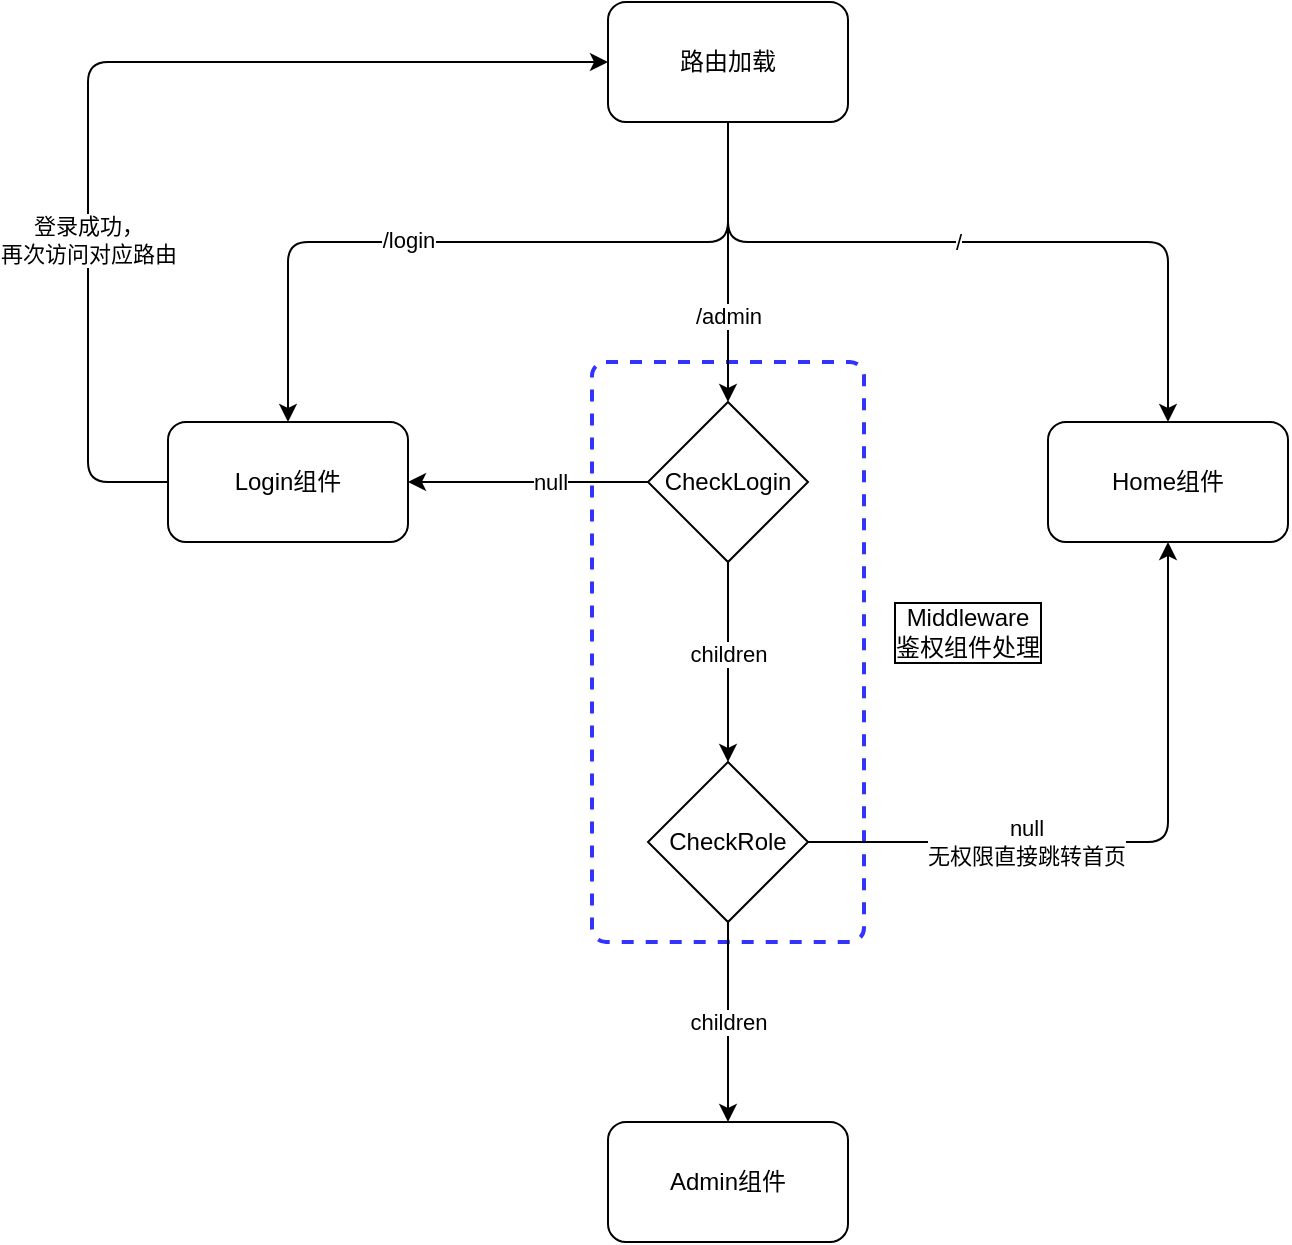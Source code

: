 <mxfile>
    <diagram id="PuZ-QxOyfYDJltKQEwqH" name="第 1 页">
        <mxGraphModel dx="1495" dy="709" grid="1" gridSize="10" guides="1" tooltips="1" connect="1" arrows="1" fold="1" page="1" pageScale="1" pageWidth="827" pageHeight="1169" background="none" math="0" shadow="0">
            <root>
                <mxCell id="0"/>
                <mxCell id="1" parent="0"/>
                <mxCell id="47" value="" style="rounded=1;whiteSpace=wrap;html=1;absoluteArcSize=1;arcSize=14;strokeWidth=2;labelBorderColor=default;horizontal=1;fillColor=none;dashed=1;strokeColor=#3333FF;" vertex="1" parent="1">
                    <mxGeometry x="330" y="220" width="136" height="290" as="geometry"/>
                </mxCell>
                <mxCell id="4" value="" style="edgeStyle=none;html=1;exitX=0.5;exitY=1;exitDx=0;exitDy=0;entryX=0.5;entryY=0;entryDx=0;entryDy=0;" edge="1" parent="1" source="2" target="8">
                    <mxGeometry relative="1" as="geometry">
                        <mxPoint x="398" y="200" as="targetPoint"/>
                        <Array as="points">
                            <mxPoint x="398" y="150"/>
                        </Array>
                    </mxGeometry>
                </mxCell>
                <mxCell id="27" value="/admin" style="edgeLabel;html=1;align=center;verticalAlign=middle;resizable=0;points=[];" vertex="1" connectable="0" parent="4">
                    <mxGeometry x="0.375" relative="1" as="geometry">
                        <mxPoint as="offset"/>
                    </mxGeometry>
                </mxCell>
                <mxCell id="29" value="" style="edgeStyle=none;html=1;exitX=0.5;exitY=1;exitDx=0;exitDy=0;" edge="1" parent="1" source="2" target="28">
                    <mxGeometry relative="1" as="geometry">
                        <Array as="points">
                            <mxPoint x="398" y="160"/>
                            <mxPoint x="618" y="160"/>
                        </Array>
                    </mxGeometry>
                </mxCell>
                <mxCell id="36" value="/" style="edgeLabel;html=1;align=center;verticalAlign=middle;resizable=0;points=[];" vertex="1" connectable="0" parent="29">
                    <mxGeometry x="-0.058" relative="1" as="geometry">
                        <mxPoint as="offset"/>
                    </mxGeometry>
                </mxCell>
                <mxCell id="2" value="路由加载" style="rounded=1;whiteSpace=wrap;html=1;" vertex="1" parent="1">
                    <mxGeometry x="338" y="40" width="120" height="60" as="geometry"/>
                </mxCell>
                <mxCell id="24" style="edgeStyle=none;html=1;entryX=0;entryY=0.5;entryDx=0;entryDy=0;exitX=0;exitY=0.5;exitDx=0;exitDy=0;" edge="1" parent="1" source="3" target="2">
                    <mxGeometry relative="1" as="geometry">
                        <Array as="points">
                            <mxPoint x="78" y="280"/>
                            <mxPoint x="78" y="150"/>
                            <mxPoint x="78" y="70"/>
                        </Array>
                    </mxGeometry>
                </mxCell>
                <mxCell id="25" value="登录成功，&lt;br&gt;再次访问对应路由" style="edgeLabel;html=1;align=center;verticalAlign=middle;resizable=0;points=[];" vertex="1" connectable="0" parent="24">
                    <mxGeometry x="-0.368" relative="1" as="geometry">
                        <mxPoint as="offset"/>
                    </mxGeometry>
                </mxCell>
                <mxCell id="3" value="Login组件" style="whiteSpace=wrap;html=1;rounded=1;" vertex="1" parent="1">
                    <mxGeometry x="118" y="250" width="120" height="60" as="geometry"/>
                </mxCell>
                <mxCell id="6" value="" style="edgeStyle=none;html=1;exitX=0.5;exitY=1;exitDx=0;exitDy=0;entryX=0.5;entryY=0;entryDx=0;entryDy=0;" edge="1" parent="1" source="2" target="3">
                    <mxGeometry relative="1" as="geometry">
                        <mxPoint x="408" y="110" as="sourcePoint"/>
                        <mxPoint x="408" y="210" as="targetPoint"/>
                        <Array as="points">
                            <mxPoint x="398" y="160"/>
                            <mxPoint x="178" y="160"/>
                        </Array>
                    </mxGeometry>
                </mxCell>
                <mxCell id="26" value="/login" style="edgeLabel;html=1;align=center;verticalAlign=middle;resizable=0;points=[];" vertex="1" connectable="0" parent="6">
                    <mxGeometry x="0.174" y="2" relative="1" as="geometry">
                        <mxPoint x="-3" y="-3" as="offset"/>
                    </mxGeometry>
                </mxCell>
                <mxCell id="16" value="" style="edgeStyle=none;html=1;" edge="1" parent="1" source="8" target="15">
                    <mxGeometry relative="1" as="geometry"/>
                </mxCell>
                <mxCell id="19" value="children" style="edgeLabel;html=1;align=center;verticalAlign=middle;resizable=0;points=[];" vertex="1" connectable="0" parent="16">
                    <mxGeometry x="-0.085" relative="1" as="geometry">
                        <mxPoint as="offset"/>
                    </mxGeometry>
                </mxCell>
                <mxCell id="22" style="edgeStyle=none;html=1;exitX=0;exitY=0.5;exitDx=0;exitDy=0;entryX=1;entryY=0.5;entryDx=0;entryDy=0;" edge="1" parent="1" source="8" target="3">
                    <mxGeometry relative="1" as="geometry"/>
                </mxCell>
                <mxCell id="23" value="null" style="edgeLabel;html=1;align=center;verticalAlign=middle;resizable=0;points=[];" vertex="1" connectable="0" parent="22">
                    <mxGeometry x="-0.183" y="1" relative="1" as="geometry">
                        <mxPoint y="-1" as="offset"/>
                    </mxGeometry>
                </mxCell>
                <mxCell id="8" value="CheckLogin" style="rhombus;whiteSpace=wrap;html=1;" vertex="1" parent="1">
                    <mxGeometry x="358" y="240" width="80" height="80" as="geometry"/>
                </mxCell>
                <mxCell id="18" value="children" style="edgeStyle=none;html=1;entryX=0.5;entryY=0;entryDx=0;entryDy=0;" edge="1" parent="1" source="15" target="20">
                    <mxGeometry relative="1" as="geometry">
                        <mxPoint x="398" y="520" as="targetPoint"/>
                    </mxGeometry>
                </mxCell>
                <mxCell id="34" style="edgeStyle=none;html=1;exitX=1;exitY=0.5;exitDx=0;exitDy=0;entryX=0.5;entryY=1;entryDx=0;entryDy=0;" edge="1" parent="1" source="15" target="28">
                    <mxGeometry relative="1" as="geometry">
                        <Array as="points">
                            <mxPoint x="618" y="460"/>
                        </Array>
                    </mxGeometry>
                </mxCell>
                <mxCell id="35" value="null&lt;br&gt;无权限直接跳转首页" style="edgeLabel;html=1;align=center;verticalAlign=middle;resizable=0;points=[];" vertex="1" connectable="0" parent="34">
                    <mxGeometry x="-0.342" relative="1" as="geometry">
                        <mxPoint as="offset"/>
                    </mxGeometry>
                </mxCell>
                <mxCell id="15" value="CheckRole" style="rhombus;whiteSpace=wrap;html=1;" vertex="1" parent="1">
                    <mxGeometry x="358" y="420" width="80" height="80" as="geometry"/>
                </mxCell>
                <mxCell id="20" value="Admin组件" style="rounded=1;whiteSpace=wrap;html=1;" vertex="1" parent="1">
                    <mxGeometry x="338" y="600" width="120" height="60" as="geometry"/>
                </mxCell>
                <mxCell id="28" value="Home组件" style="rounded=1;whiteSpace=wrap;html=1;" vertex="1" parent="1">
                    <mxGeometry x="558" y="250" width="120" height="60" as="geometry"/>
                </mxCell>
                <mxCell id="48" value="Middleware&lt;br&gt;鉴权组件处理" style="text;html=1;strokeColor=none;fillColor=none;align=center;verticalAlign=middle;whiteSpace=wrap;rounded=0;dashed=1;labelBorderColor=default;" vertex="1" parent="1">
                    <mxGeometry x="478" y="340" width="80" height="30" as="geometry"/>
                </mxCell>
            </root>
        </mxGraphModel>
    </diagram>
</mxfile>